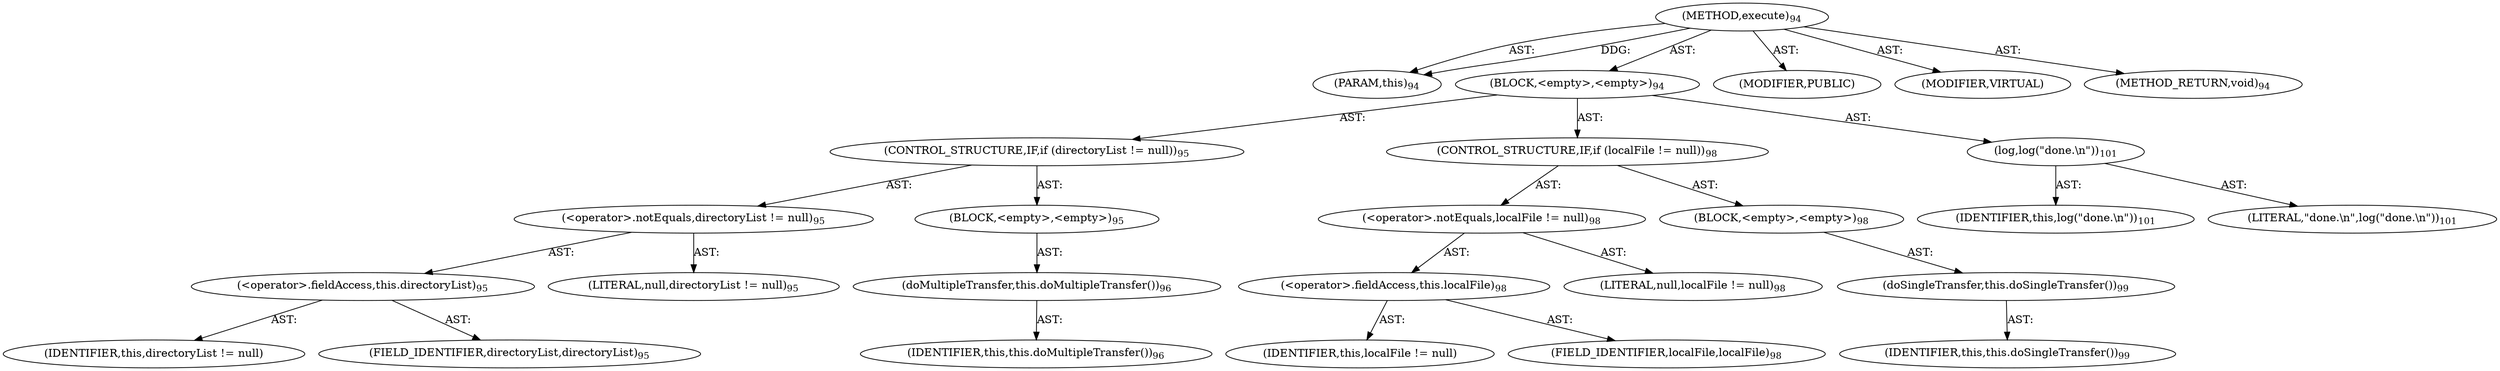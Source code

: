 digraph "execute" {  
"111669149698" [label = <(METHOD,execute)<SUB>94</SUB>> ]
"115964116992" [label = <(PARAM,this)<SUB>94</SUB>> ]
"25769803778" [label = <(BLOCK,&lt;empty&gt;,&lt;empty&gt;)<SUB>94</SUB>> ]
"47244640256" [label = <(CONTROL_STRUCTURE,IF,if (directoryList != null))<SUB>95</SUB>> ]
"30064771086" [label = <(&lt;operator&gt;.notEquals,directoryList != null)<SUB>95</SUB>> ]
"30064771087" [label = <(&lt;operator&gt;.fieldAccess,this.directoryList)<SUB>95</SUB>> ]
"68719476769" [label = <(IDENTIFIER,this,directoryList != null)> ]
"55834574854" [label = <(FIELD_IDENTIFIER,directoryList,directoryList)<SUB>95</SUB>> ]
"90194313218" [label = <(LITERAL,null,directoryList != null)<SUB>95</SUB>> ]
"25769803779" [label = <(BLOCK,&lt;empty&gt;,&lt;empty&gt;)<SUB>95</SUB>> ]
"30064771088" [label = <(doMultipleTransfer,this.doMultipleTransfer())<SUB>96</SUB>> ]
"68719476736" [label = <(IDENTIFIER,this,this.doMultipleTransfer())<SUB>96</SUB>> ]
"47244640257" [label = <(CONTROL_STRUCTURE,IF,if (localFile != null))<SUB>98</SUB>> ]
"30064771089" [label = <(&lt;operator&gt;.notEquals,localFile != null)<SUB>98</SUB>> ]
"30064771090" [label = <(&lt;operator&gt;.fieldAccess,this.localFile)<SUB>98</SUB>> ]
"68719476770" [label = <(IDENTIFIER,this,localFile != null)> ]
"55834574855" [label = <(FIELD_IDENTIFIER,localFile,localFile)<SUB>98</SUB>> ]
"90194313219" [label = <(LITERAL,null,localFile != null)<SUB>98</SUB>> ]
"25769803780" [label = <(BLOCK,&lt;empty&gt;,&lt;empty&gt;)<SUB>98</SUB>> ]
"30064771091" [label = <(doSingleTransfer,this.doSingleTransfer())<SUB>99</SUB>> ]
"68719476737" [label = <(IDENTIFIER,this,this.doSingleTransfer())<SUB>99</SUB>> ]
"30064771092" [label = <(log,log(&quot;done.\n&quot;))<SUB>101</SUB>> ]
"68719476738" [label = <(IDENTIFIER,this,log(&quot;done.\n&quot;))<SUB>101</SUB>> ]
"90194313220" [label = <(LITERAL,&quot;done.\n&quot;,log(&quot;done.\n&quot;))<SUB>101</SUB>> ]
"133143986184" [label = <(MODIFIER,PUBLIC)> ]
"133143986185" [label = <(MODIFIER,VIRTUAL)> ]
"128849018882" [label = <(METHOD_RETURN,void)<SUB>94</SUB>> ]
  "111669149698" -> "115964116992"  [ label = "AST: "] 
  "111669149698" -> "25769803778"  [ label = "AST: "] 
  "111669149698" -> "133143986184"  [ label = "AST: "] 
  "111669149698" -> "133143986185"  [ label = "AST: "] 
  "111669149698" -> "128849018882"  [ label = "AST: "] 
  "25769803778" -> "47244640256"  [ label = "AST: "] 
  "25769803778" -> "47244640257"  [ label = "AST: "] 
  "25769803778" -> "30064771092"  [ label = "AST: "] 
  "47244640256" -> "30064771086"  [ label = "AST: "] 
  "47244640256" -> "25769803779"  [ label = "AST: "] 
  "30064771086" -> "30064771087"  [ label = "AST: "] 
  "30064771086" -> "90194313218"  [ label = "AST: "] 
  "30064771087" -> "68719476769"  [ label = "AST: "] 
  "30064771087" -> "55834574854"  [ label = "AST: "] 
  "25769803779" -> "30064771088"  [ label = "AST: "] 
  "30064771088" -> "68719476736"  [ label = "AST: "] 
  "47244640257" -> "30064771089"  [ label = "AST: "] 
  "47244640257" -> "25769803780"  [ label = "AST: "] 
  "30064771089" -> "30064771090"  [ label = "AST: "] 
  "30064771089" -> "90194313219"  [ label = "AST: "] 
  "30064771090" -> "68719476770"  [ label = "AST: "] 
  "30064771090" -> "55834574855"  [ label = "AST: "] 
  "25769803780" -> "30064771091"  [ label = "AST: "] 
  "30064771091" -> "68719476737"  [ label = "AST: "] 
  "30064771092" -> "68719476738"  [ label = "AST: "] 
  "30064771092" -> "90194313220"  [ label = "AST: "] 
  "111669149698" -> "115964116992"  [ label = "DDG: "] 
}
